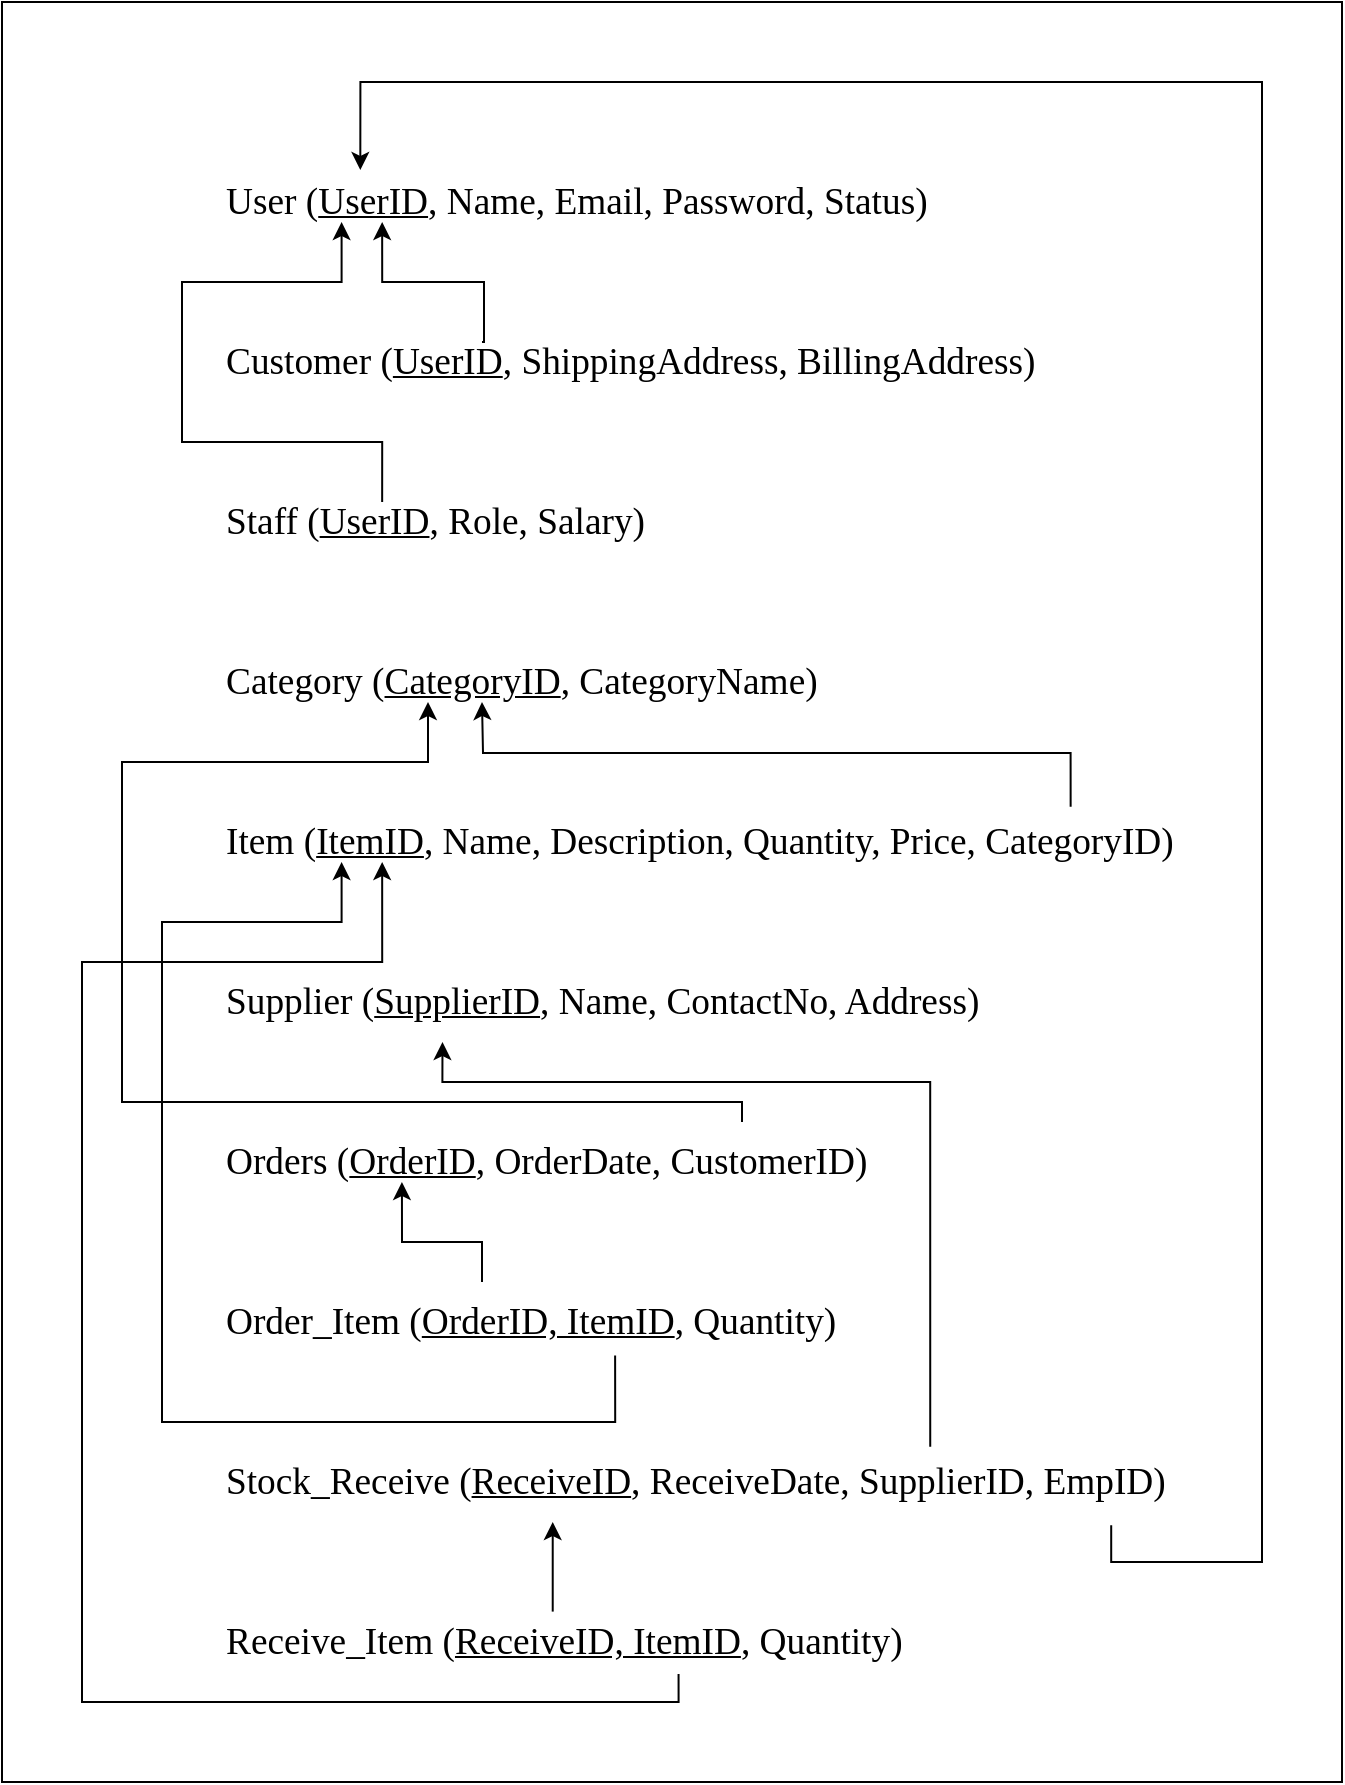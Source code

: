 <mxfile version="28.1.2">
  <diagram name="Page-1" id="OF9greeKcQ6onKDdQP93">
    <mxGraphModel dx="1603" dy="963" grid="1" gridSize="10" guides="1" tooltips="1" connect="1" arrows="1" fold="1" page="1" pageScale="1" pageWidth="827" pageHeight="1169" math="0" shadow="0">
      <root>
        <mxCell id="0" />
        <mxCell id="1" parent="0" />
        <mxCell id="MZCLySDW0nryiur-8tVe-2" value="&lt;div style=&quot;&quot;&gt;&lt;span style=&quot;font-size: 14pt; background-color: transparent; color: light-dark(rgb(0, 0, 0), rgb(255, 255, 255));&quot;&gt;User (&lt;/span&gt;&lt;u style=&quot;font-size: 14pt; background-color: transparent; color: light-dark(rgb(0, 0, 0), rgb(255, 255, 255));&quot;&gt;UserID&lt;/u&gt;&lt;span style=&quot;font-size: 14pt; background-color: transparent; color: light-dark(rgb(0, 0, 0), rgb(255, 255, 255));&quot;&gt;, Name, Email, Password, Status)&lt;/span&gt;&lt;/div&gt;" style="text;html=1;align=left;verticalAlign=middle;whiteSpace=wrap;rounded=0;fontFamily=Times New Roman;" vertex="1" parent="1">
          <mxGeometry x="120" y="80" width="520" height="40" as="geometry" />
        </mxCell>
        <mxCell id="MZCLySDW0nryiur-8tVe-3" value="&lt;div style=&quot;&quot;&gt;&lt;span style=&quot;font-size: 14pt;&quot;&gt;Customer (&lt;u&gt;UserID&lt;/u&gt;, ShippingAddress, BillingAddress)&lt;/span&gt;&lt;/div&gt;" style="text;html=1;align=left;verticalAlign=middle;whiteSpace=wrap;rounded=0;fontFamily=Times New Roman;" vertex="1" parent="1">
          <mxGeometry x="120" y="160" width="520" height="40" as="geometry" />
        </mxCell>
        <mxCell id="MZCLySDW0nryiur-8tVe-4" value="&lt;div style=&quot;&quot;&gt;&lt;p class=&quot;MsoNormal&quot; style=&quot;mso-margin-top-alt:auto;mso-margin-bottom-alt:auto;&lt;br/&gt;margin-left:1.0in;mso-pagination:widow-orphan&quot;&gt;&lt;span style=&quot;font-size:14.0pt;&lt;br/&gt;font-family:&amp;quot;Times New Roman&amp;quot;,serif;mso-fareast-font-family:&amp;quot;Times New Roman&amp;quot;;&lt;br/&gt;mso-bidi-language:AR-SA&quot;&gt;Category (&lt;u&gt;CategoryID&lt;/u&gt;, CategoryName)&lt;/span&gt;&lt;/p&gt;&lt;/div&gt;" style="text;html=1;align=left;verticalAlign=middle;whiteSpace=wrap;rounded=0;fontFamily=Times New Roman;" vertex="1" parent="1">
          <mxGeometry x="120" y="320" width="520" height="40" as="geometry" />
        </mxCell>
        <mxCell id="MZCLySDW0nryiur-8tVe-5" value="&lt;div style=&quot;&quot;&gt;&lt;p class=&quot;MsoNormal&quot; style=&quot;mso-margin-top-alt:auto;mso-margin-bottom-alt:auto;&lt;br/&gt;margin-left:1.0in;mso-pagination:widow-orphan&quot;&gt;&lt;span style=&quot;font-size:14.0pt;&lt;br/&gt;font-family:&amp;quot;Times New Roman&amp;quot;,serif;mso-fareast-font-family:&amp;quot;Times New Roman&amp;quot;;&lt;br/&gt;mso-bidi-language:AR-SA&quot;&gt;Staff (&lt;u&gt;UserID&lt;/u&gt;, Role, Salary)&lt;/span&gt;&lt;/p&gt;&lt;/div&gt;" style="text;html=1;align=left;verticalAlign=middle;whiteSpace=wrap;rounded=0;fontFamily=Times New Roman;" vertex="1" parent="1">
          <mxGeometry x="120" y="240" width="520" height="40" as="geometry" />
        </mxCell>
        <mxCell id="MZCLySDW0nryiur-8tVe-17" style="edgeStyle=orthogonalEdgeStyle;rounded=0;orthogonalLoop=1;jettySize=auto;html=1;exitX=0.816;exitY=0.06;exitDx=0;exitDy=0;exitPerimeter=0;" edge="1" parent="1" source="MZCLySDW0nryiur-8tVe-6">
          <mxGeometry relative="1" as="geometry">
            <mxPoint x="250" y="350" as="targetPoint" />
          </mxGeometry>
        </mxCell>
        <mxCell id="MZCLySDW0nryiur-8tVe-6" value="&lt;div style=&quot;&quot;&gt;&lt;p class=&quot;MsoNormal&quot; style=&quot;mso-margin-top-alt:auto;mso-margin-bottom-alt:auto;&lt;br/&gt;margin-left:1.0in;mso-pagination:widow-orphan&quot;&gt;&lt;span style=&quot;font-size:14.0pt;&lt;br/&gt;font-family:&amp;quot;Times New Roman&amp;quot;,serif;mso-fareast-font-family:&amp;quot;Times New Roman&amp;quot;;&lt;br/&gt;mso-bidi-language:AR-SA&quot;&gt;Item (&lt;u&gt;ItemID&lt;/u&gt;, Name, Description, Quantity, Price, CategoryID)&lt;/span&gt;&lt;/p&gt;&lt;/div&gt;" style="text;html=1;align=left;verticalAlign=middle;whiteSpace=wrap;rounded=0;fontFamily=Times New Roman;" vertex="1" parent="1">
          <mxGeometry x="120" y="400" width="520" height="40" as="geometry" />
        </mxCell>
        <mxCell id="MZCLySDW0nryiur-8tVe-7" value="&lt;div style=&quot;&quot;&gt;&lt;p class=&quot;MsoNormal&quot; style=&quot;mso-margin-top-alt:auto;mso-margin-bottom-alt:auto;&lt;br/&gt;margin-left:1.0in;mso-pagination:widow-orphan&quot;&gt;&lt;span style=&quot;font-size:14.0pt;&lt;br/&gt;font-family:&amp;quot;Times New Roman&amp;quot;,serif;mso-fareast-font-family:&amp;quot;Times New Roman&amp;quot;;&lt;br/&gt;mso-bidi-language:AR-SA&quot;&gt;Supplier (&lt;u&gt;SupplierID&lt;/u&gt;, Name, ContactNo, Address)&lt;/span&gt;&lt;/p&gt;&lt;/div&gt;" style="text;html=1;align=left;verticalAlign=middle;whiteSpace=wrap;rounded=0;fontFamily=Times New Roman;" vertex="1" parent="1">
          <mxGeometry x="120" y="480" width="520" height="40" as="geometry" />
        </mxCell>
        <mxCell id="MZCLySDW0nryiur-8tVe-8" value="&lt;div style=&quot;&quot;&gt;&lt;p class=&quot;MsoNormal&quot; style=&quot;mso-margin-top-alt:auto;mso-margin-bottom-alt:auto;&lt;br/&gt;margin-left:1.0in;mso-pagination:widow-orphan&quot;&gt;&lt;span style=&quot;font-size:14.0pt;&lt;br/&gt;font-family:&amp;quot;Times New Roman&amp;quot;,serif;mso-fareast-font-family:&amp;quot;Times New Roman&amp;quot;;&lt;br/&gt;mso-bidi-language:AR-SA&quot;&gt;Orders (&lt;u&gt;OrderID&lt;/u&gt;, OrderDate, CustomerID)&lt;/span&gt;&lt;/p&gt;&lt;/div&gt;" style="text;html=1;align=left;verticalAlign=middle;whiteSpace=wrap;rounded=0;fontFamily=Times New Roman;" vertex="1" parent="1">
          <mxGeometry x="120" y="560" width="520" height="40" as="geometry" />
        </mxCell>
        <mxCell id="MZCLySDW0nryiur-8tVe-9" value="&lt;div style=&quot;&quot;&gt;&lt;p class=&quot;MsoNormal&quot; style=&quot;mso-margin-top-alt:auto;mso-margin-bottom-alt:auto;&lt;br/&gt;margin-left:1.0in;mso-pagination:widow-orphan&quot;&gt;&lt;span style=&quot;font-size:14.0pt;&lt;br/&gt;font-family:&amp;quot;Times New Roman&amp;quot;,serif;mso-fareast-font-family:&amp;quot;Times New Roman&amp;quot;;&lt;br/&gt;mso-bidi-language:AR-SA&quot;&gt;Order_Item (&lt;u&gt;OrderID, ItemID&lt;/u&gt;, Quantity)&lt;/span&gt;&lt;/p&gt;&lt;/div&gt;" style="text;html=1;align=left;verticalAlign=middle;whiteSpace=wrap;rounded=0;fontFamily=Times New Roman;" vertex="1" parent="1">
          <mxGeometry x="120" y="640" width="520" height="40" as="geometry" />
        </mxCell>
        <mxCell id="MZCLySDW0nryiur-8tVe-10" value="&lt;div style=&quot;&quot;&gt;&lt;p class=&quot;MsoNormal&quot; style=&quot;mso-margin-top-alt:auto;mso-margin-bottom-alt:auto;&lt;br/&gt;margin-left:1.0in;mso-pagination:widow-orphan&quot;&gt;&lt;span style=&quot;font-size:14.0pt;&lt;br/&gt;font-family:&amp;quot;Times New Roman&amp;quot;,serif;mso-fareast-font-family:&amp;quot;Times New Roman&amp;quot;;&lt;br/&gt;mso-bidi-language:AR-SA&quot;&gt;Stock_Receive (&lt;u&gt;ReceiveID&lt;/u&gt;, ReceiveDate, SupplierID, EmpID)&lt;/span&gt;&lt;/p&gt;&lt;/div&gt;" style="text;html=1;align=left;verticalAlign=middle;whiteSpace=wrap;rounded=0;fontFamily=Times New Roman;" vertex="1" parent="1">
          <mxGeometry x="120" y="720" width="520" height="40" as="geometry" />
        </mxCell>
        <mxCell id="MZCLySDW0nryiur-8tVe-28" style="edgeStyle=orthogonalEdgeStyle;rounded=0;orthogonalLoop=1;jettySize=auto;html=1;exitX=0.318;exitY=0.12;exitDx=0;exitDy=0;entryX=0.318;entryY=1;entryDx=0;entryDy=0;entryPerimeter=0;exitPerimeter=0;" edge="1" parent="1" source="MZCLySDW0nryiur-8tVe-11" target="MZCLySDW0nryiur-8tVe-10">
          <mxGeometry relative="1" as="geometry" />
        </mxCell>
        <mxCell id="MZCLySDW0nryiur-8tVe-11" value="&lt;div style=&quot;&quot;&gt;&lt;p class=&quot;MsoNormal&quot; style=&quot;mso-margin-top-alt:auto;mso-margin-bottom-alt:auto;&lt;br/&gt;margin-left:1.0in;mso-pagination:widow-orphan&quot;&gt;&lt;span style=&quot;font-size:14.0pt;&lt;br/&gt;font-family:&amp;quot;Times New Roman&amp;quot;,serif;mso-fareast-font-family:&amp;quot;Times New Roman&amp;quot;;&lt;br/&gt;mso-bidi-language:AR-SA&quot;&gt;Receive_Item (&lt;u&gt;ReceiveID, ItemID&lt;/u&gt;, Quantity)&lt;/span&gt;&lt;/p&gt;&lt;/div&gt;" style="text;html=1;align=left;verticalAlign=middle;whiteSpace=wrap;rounded=0;fontFamily=Times New Roman;" vertex="1" parent="1">
          <mxGeometry x="120" y="800" width="520" height="40" as="geometry" />
        </mxCell>
        <mxCell id="MZCLySDW0nryiur-8tVe-18" style="edgeStyle=orthogonalEdgeStyle;rounded=0;orthogonalLoop=1;jettySize=auto;html=1;" edge="1" parent="1" source="MZCLySDW0nryiur-8tVe-8">
          <mxGeometry relative="1" as="geometry">
            <mxPoint x="223" y="350" as="targetPoint" />
            <Array as="points">
              <mxPoint x="380" y="550" />
              <mxPoint x="70" y="550" />
              <mxPoint x="70" y="380" />
              <mxPoint x="223" y="380" />
            </Array>
          </mxGeometry>
        </mxCell>
        <mxCell id="MZCLySDW0nryiur-8tVe-19" style="edgeStyle=orthogonalEdgeStyle;rounded=0;orthogonalLoop=1;jettySize=auto;html=1;entryX=0.154;entryY=0.75;entryDx=0;entryDy=0;entryPerimeter=0;" edge="1" parent="1" target="MZCLySDW0nryiur-8tVe-2">
          <mxGeometry relative="1" as="geometry">
            <mxPoint x="250" y="170" as="sourcePoint" />
            <Array as="points">
              <mxPoint x="251" y="170" />
              <mxPoint x="251" y="140" />
              <mxPoint x="200" y="140" />
            </Array>
          </mxGeometry>
        </mxCell>
        <mxCell id="MZCLySDW0nryiur-8tVe-20" style="edgeStyle=orthogonalEdgeStyle;rounded=0;orthogonalLoop=1;jettySize=auto;html=1;exitX=0.154;exitY=0.25;exitDx=0;exitDy=0;entryX=0.115;entryY=0.75;entryDx=0;entryDy=0;entryPerimeter=0;exitPerimeter=0;" edge="1" parent="1" source="MZCLySDW0nryiur-8tVe-5" target="MZCLySDW0nryiur-8tVe-2">
          <mxGeometry relative="1" as="geometry">
            <Array as="points">
              <mxPoint x="200" y="220" />
              <mxPoint x="100" y="220" />
              <mxPoint x="100" y="140" />
              <mxPoint x="180" y="140" />
            </Array>
          </mxGeometry>
        </mxCell>
        <mxCell id="MZCLySDW0nryiur-8tVe-23" style="edgeStyle=orthogonalEdgeStyle;rounded=0;orthogonalLoop=1;jettySize=auto;html=1;exitX=0.25;exitY=0;exitDx=0;exitDy=0;entryX=0.173;entryY=0.75;entryDx=0;entryDy=0;entryPerimeter=0;" edge="1" parent="1" source="MZCLySDW0nryiur-8tVe-9" target="MZCLySDW0nryiur-8tVe-8">
          <mxGeometry relative="1" as="geometry" />
        </mxCell>
        <mxCell id="MZCLySDW0nryiur-8tVe-24" style="edgeStyle=orthogonalEdgeStyle;rounded=0;orthogonalLoop=1;jettySize=auto;html=1;exitX=0.378;exitY=0.92;exitDx=0;exitDy=0;entryX=0.115;entryY=0.75;entryDx=0;entryDy=0;entryPerimeter=0;exitPerimeter=0;" edge="1" parent="1" source="MZCLySDW0nryiur-8tVe-9" target="MZCLySDW0nryiur-8tVe-6">
          <mxGeometry relative="1" as="geometry">
            <Array as="points">
              <mxPoint x="317" y="710" />
              <mxPoint x="90" y="710" />
              <mxPoint x="90" y="460" />
              <mxPoint x="180" y="460" />
            </Array>
          </mxGeometry>
        </mxCell>
        <mxCell id="MZCLySDW0nryiur-8tVe-25" style="edgeStyle=orthogonalEdgeStyle;rounded=0;orthogonalLoop=1;jettySize=auto;html=1;exitX=0.681;exitY=0.06;exitDx=0;exitDy=0;entryX=0.212;entryY=1;entryDx=0;entryDy=0;entryPerimeter=0;exitPerimeter=0;" edge="1" parent="1" source="MZCLySDW0nryiur-8tVe-10" target="MZCLySDW0nryiur-8tVe-7">
          <mxGeometry relative="1" as="geometry">
            <Array as="points">
              <mxPoint x="474" y="540" />
              <mxPoint x="230" y="540" />
            </Array>
          </mxGeometry>
        </mxCell>
        <mxCell id="MZCLySDW0nryiur-8tVe-26" style="edgeStyle=orthogonalEdgeStyle;rounded=0;orthogonalLoop=1;jettySize=auto;html=1;entryX=0.133;entryY=0.1;entryDx=0;entryDy=0;entryPerimeter=0;exitX=0.855;exitY=1.04;exitDx=0;exitDy=0;exitPerimeter=0;" edge="1" parent="1" source="MZCLySDW0nryiur-8tVe-10" target="MZCLySDW0nryiur-8tVe-2">
          <mxGeometry relative="1" as="geometry">
            <Array as="points">
              <mxPoint x="565" y="780" />
              <mxPoint x="640" y="780" />
              <mxPoint x="640" y="40" />
              <mxPoint x="189" y="40" />
            </Array>
          </mxGeometry>
        </mxCell>
        <mxCell id="MZCLySDW0nryiur-8tVe-30" style="edgeStyle=orthogonalEdgeStyle;rounded=0;orthogonalLoop=1;jettySize=auto;html=1;exitX=0.439;exitY=0.9;exitDx=0;exitDy=0;entryX=0.154;entryY=0.75;entryDx=0;entryDy=0;entryPerimeter=0;exitPerimeter=0;" edge="1" parent="1" source="MZCLySDW0nryiur-8tVe-11" target="MZCLySDW0nryiur-8tVe-6">
          <mxGeometry relative="1" as="geometry">
            <Array as="points">
              <mxPoint x="348" y="850" />
              <mxPoint x="50" y="850" />
              <mxPoint x="50" y="480" />
              <mxPoint x="200" y="480" />
            </Array>
          </mxGeometry>
        </mxCell>
        <mxCell id="MZCLySDW0nryiur-8tVe-31" value="" style="rounded=0;whiteSpace=wrap;html=1;fillColor=none;" vertex="1" parent="1">
          <mxGeometry x="10" width="670" height="890" as="geometry" />
        </mxCell>
      </root>
    </mxGraphModel>
  </diagram>
</mxfile>
